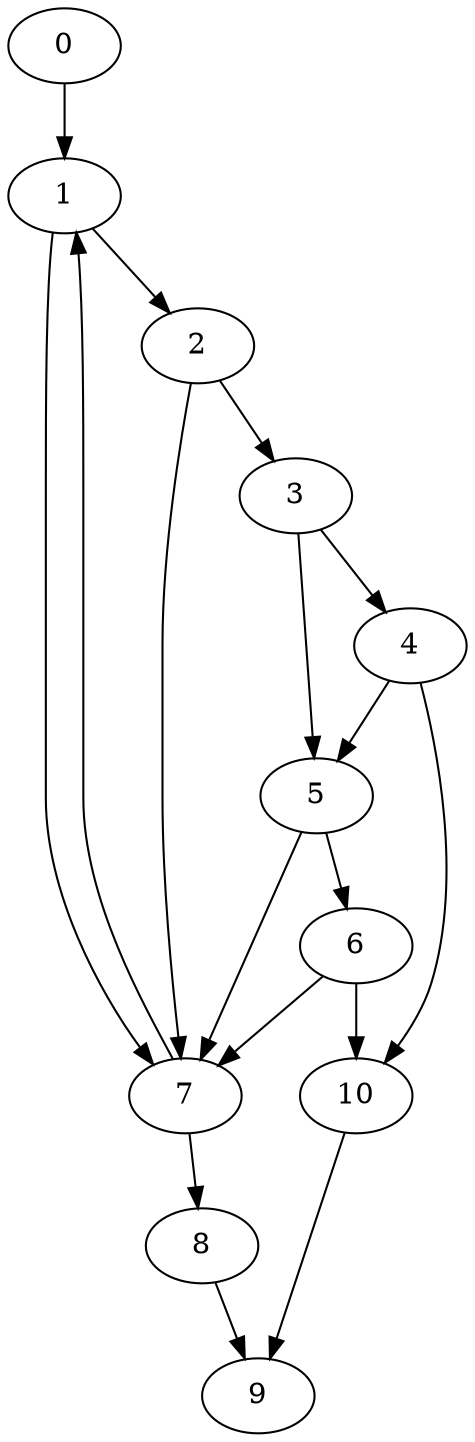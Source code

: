 digraph {
	0
	1
	2
	3
	4
	5
	6
	7
	8
	9
	10
	1 -> 2
	2 -> 3
	5 -> 6
	7 -> 8
	8 -> 9
	10 -> 9
	0 -> 1
	7 -> 1
	3 -> 4
	3 -> 5
	4 -> 5
	1 -> 7
	2 -> 7
	5 -> 7
	6 -> 7
	4 -> 10
	6 -> 10
}
